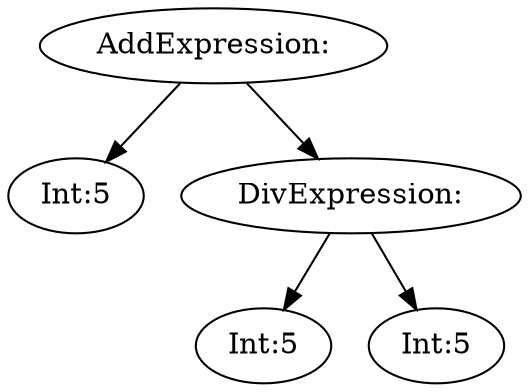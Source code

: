 digraph {
n0 [label="AddExpression:"];
n1 [label="Int:5"];
n0 -> n1
n2 [label="DivExpression:"];
n3 [label="Int:5"];
n2 -> n3
n4 [label="Int:5"];
n2 -> n4
n0 -> n2
}
